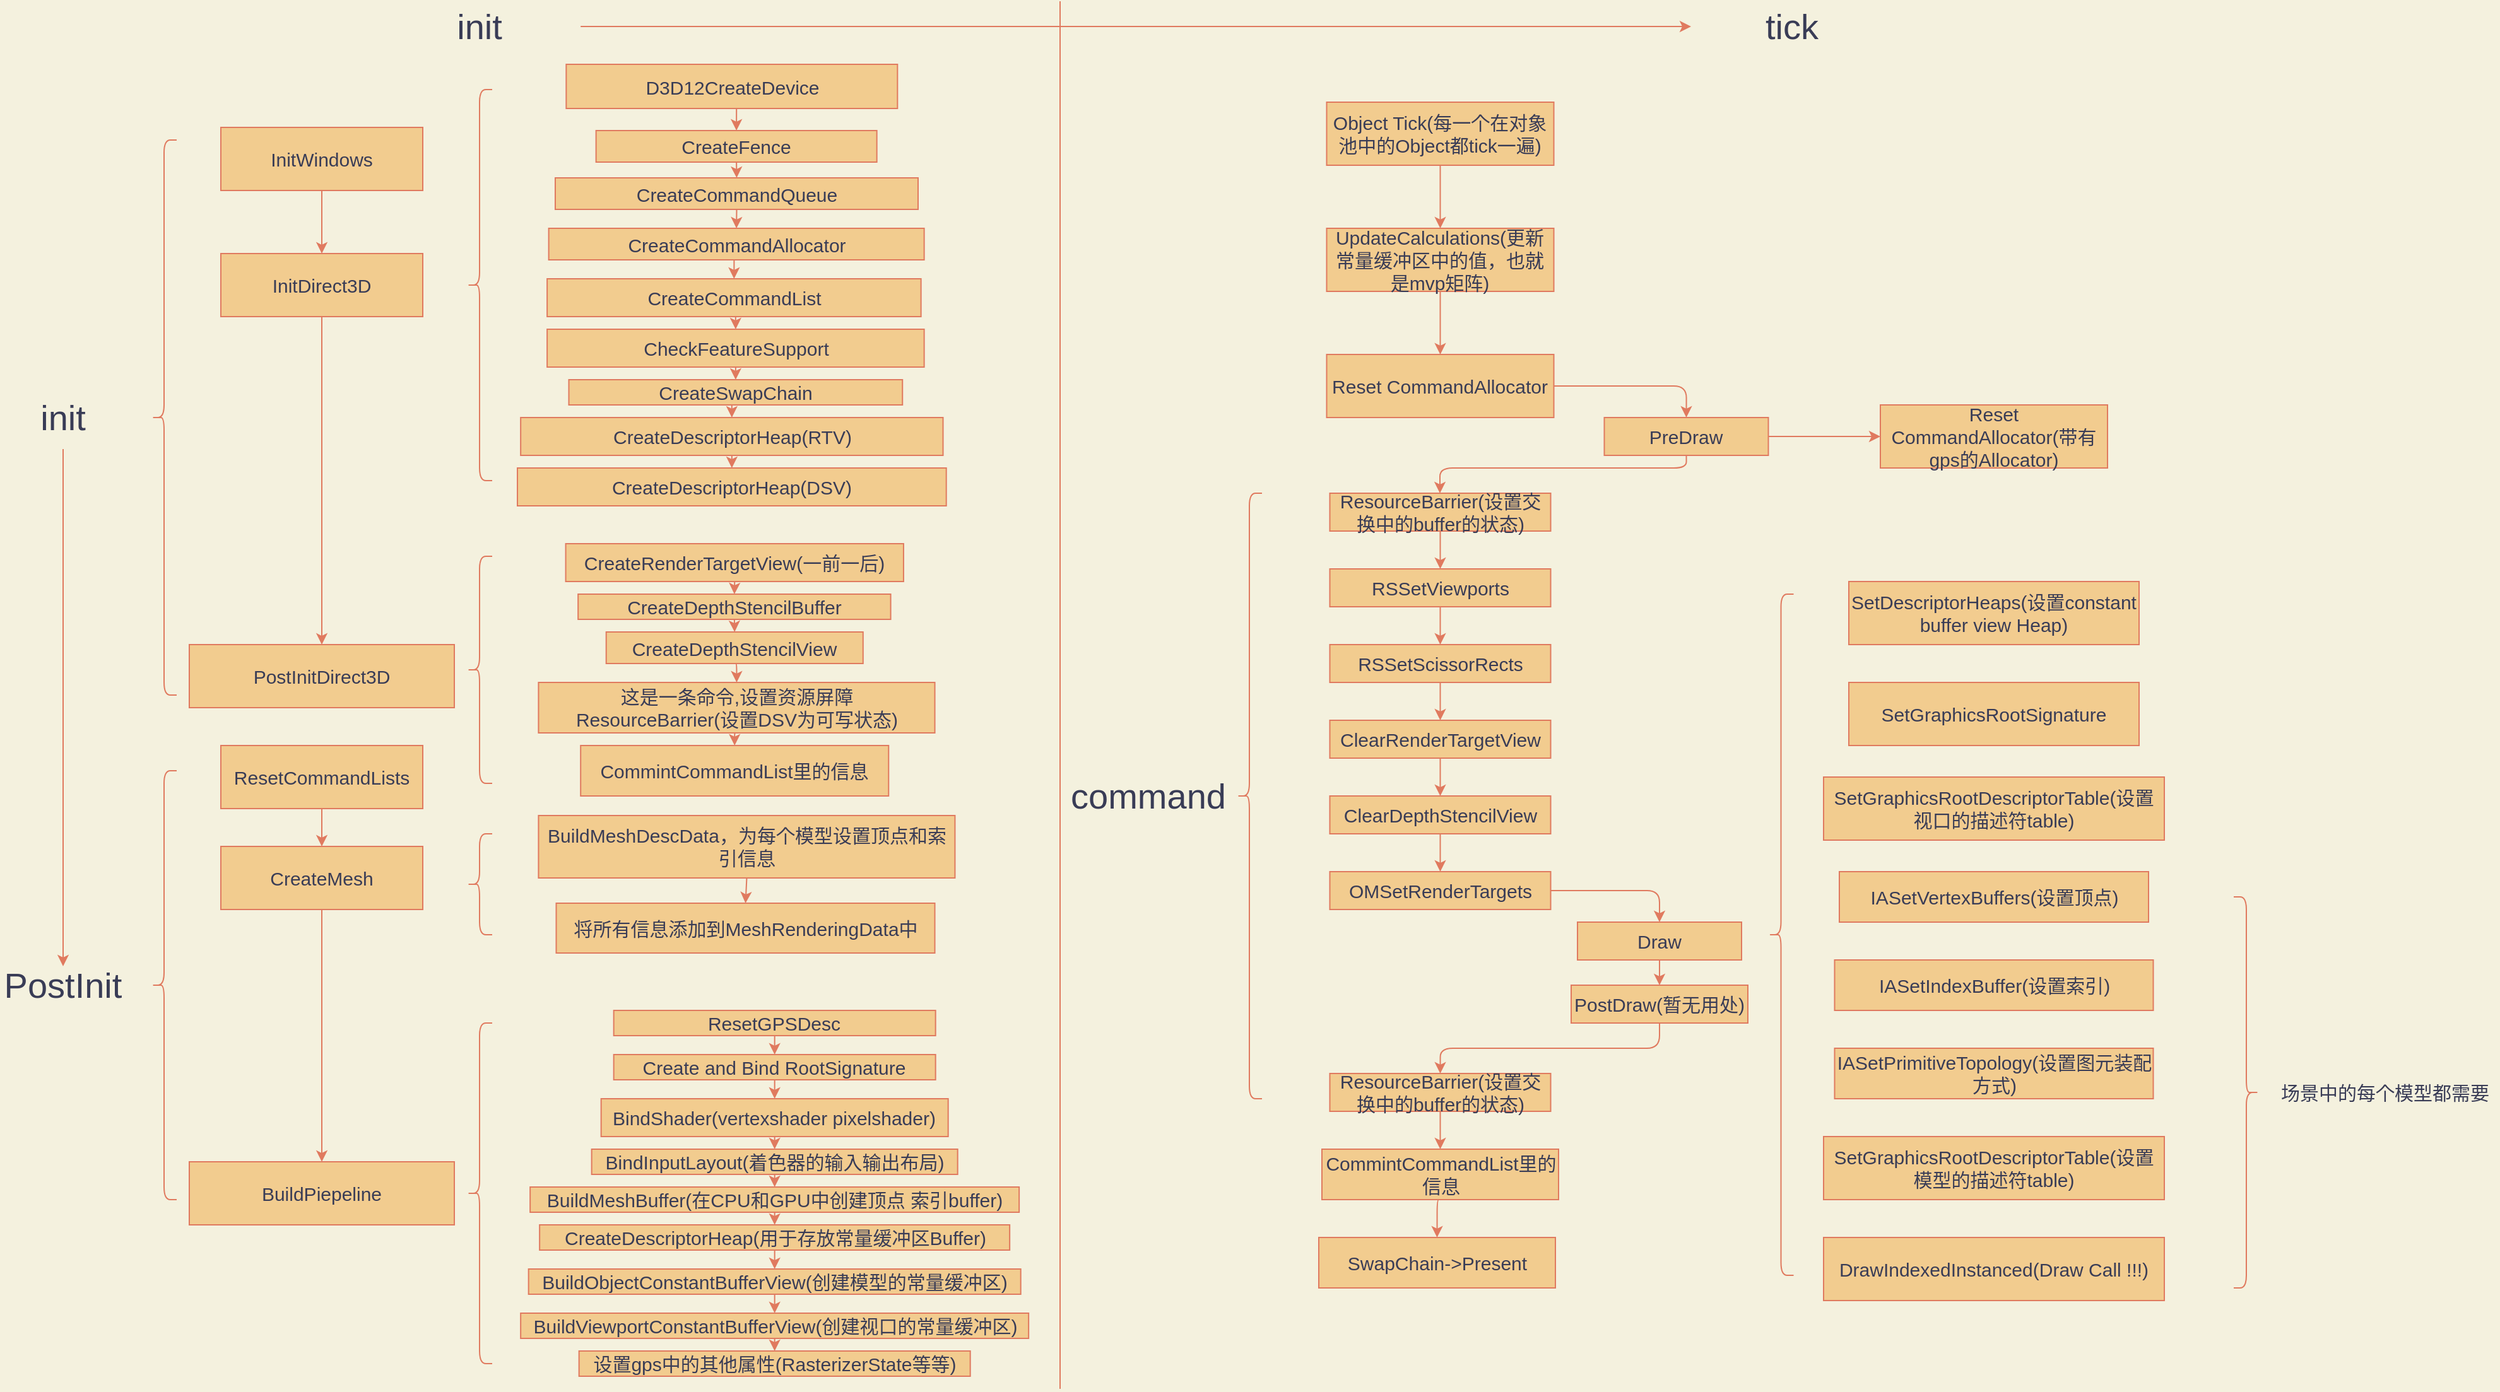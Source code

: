 <mxfile version="17.4.2" type="device"><diagram id="C5RBs43oDa-KdzZeNtuy" name="Main"><mxGraphModel dx="3537" dy="1730" grid="1" gridSize="10" guides="1" tooltips="1" connect="1" arrows="1" fold="1" page="1" pageScale="1" pageWidth="827" pageHeight="1169" background="#F4F1DE" math="0" shadow="0"><root><mxCell id="WIyWlLk6GJQsqaUBKTNV-0"/><mxCell id="WIyWlLk6GJQsqaUBKTNV-1" parent="WIyWlLk6GJQsqaUBKTNV-0"/><mxCell id="8FkMVVV2MzocvKAO68h6-0" style="edgeStyle=orthogonalEdgeStyle;curved=0;rounded=1;sketch=0;orthogonalLoop=1;jettySize=auto;html=1;exitX=0.5;exitY=1;exitDx=0;exitDy=0;entryX=0.5;entryY=0;entryDx=0;entryDy=0;fontSize=15;fontColor=#393C56;strokeColor=#E07A5F;fillColor=#F2CC8F;" edge="1" parent="WIyWlLk6GJQsqaUBKTNV-1" source="tgA-M3RFV4zuYWFaWsrf-0" target="LsYOp9UlXyCFhtFsHn9p-1"><mxGeometry relative="1" as="geometry"/></mxCell><mxCell id="tgA-M3RFV4zuYWFaWsrf-0" value="&lt;font style=&quot;font-size: 28px;&quot;&gt;init&lt;/font&gt;" style="text;html=1;strokeColor=none;fillColor=none;align=center;verticalAlign=middle;whiteSpace=wrap;rounded=0;fontColor=#393C56;fontSize=28;" vertex="1" parent="WIyWlLk6GJQsqaUBKTNV-1"><mxGeometry x="-440" y="305" width="100" height="50" as="geometry"/></mxCell><mxCell id="tgA-M3RFV4zuYWFaWsrf-1" value="" style="endArrow=none;html=1;rounded=0;labelBackgroundColor=#F4F1DE;strokeColor=#E07A5F;fontColor=#393C56;" edge="1" parent="WIyWlLk6GJQsqaUBKTNV-1"><mxGeometry width="50" height="50" relative="1" as="geometry"><mxPoint x="400" y="1100" as="sourcePoint"/><mxPoint x="400" as="targetPoint"/><Array as="points"><mxPoint x="400" y="260"/></Array></mxGeometry></mxCell><mxCell id="PkZf0Ix804ul22dQpsAL-0" style="edgeStyle=orthogonalEdgeStyle;curved=0;rounded=1;sketch=0;orthogonalLoop=1;jettySize=auto;html=1;exitX=0.5;exitY=1;exitDx=0;exitDy=0;entryX=0.5;entryY=0;entryDx=0;entryDy=0;labelBackgroundColor=#F4F1DE;strokeColor=#E07A5F;fontColor=#393C56;fontSize=15;" edge="1" parent="WIyWlLk6GJQsqaUBKTNV-1" source="tgA-M3RFV4zuYWFaWsrf-5" target="tgA-M3RFV4zuYWFaWsrf-6"><mxGeometry relative="1" as="geometry"/></mxCell><UserObject label="InitWindows" id="tgA-M3RFV4zuYWFaWsrf-5"><mxCell style="rounded=0;whiteSpace=wrap;html=1;fontSize=15;fillColor=#F2CC8F;strokeColor=#E07A5F;fontColor=#393C56;" vertex="1" parent="WIyWlLk6GJQsqaUBKTNV-1"><mxGeometry x="-265" y="100" width="160" height="50" as="geometry"/></mxCell></UserObject><mxCell id="PkZf0Ix804ul22dQpsAL-1" style="edgeStyle=orthogonalEdgeStyle;curved=0;rounded=1;sketch=0;orthogonalLoop=1;jettySize=auto;html=1;exitX=0.5;exitY=1;exitDx=0;exitDy=0;entryX=0.5;entryY=0;entryDx=0;entryDy=0;labelBackgroundColor=#F4F1DE;strokeColor=#E07A5F;fontColor=#393C56;fontSize=15;" edge="1" parent="WIyWlLk6GJQsqaUBKTNV-1" source="tgA-M3RFV4zuYWFaWsrf-6" target="tgA-M3RFV4zuYWFaWsrf-7"><mxGeometry relative="1" as="geometry"/></mxCell><UserObject label="InitDirect3D" link="data:page/id,G4sgYVEgbTzMJ-qqdUlg" id="tgA-M3RFV4zuYWFaWsrf-6"><mxCell style="rounded=0;whiteSpace=wrap;html=1;fontSize=15;fillColor=#F2CC8F;strokeColor=#E07A5F;fontColor=#393C56;" vertex="1" parent="WIyWlLk6GJQsqaUBKTNV-1"><mxGeometry x="-265" y="200" width="160" height="50" as="geometry"/></mxCell></UserObject><UserObject label="PostInitDirect3D" link="data:page/id,lafE6fbs83bUiBmNgj9H" id="tgA-M3RFV4zuYWFaWsrf-7"><mxCell style="rounded=0;whiteSpace=wrap;html=1;fontSize=15;fillColor=#F2CC8F;strokeColor=#E07A5F;fontColor=#393C56;" vertex="1" parent="WIyWlLk6GJQsqaUBKTNV-1"><mxGeometry x="-290" y="510" width="210" height="50" as="geometry"/></mxCell></UserObject><mxCell id="LsYOp9UlXyCFhtFsHn9p-0" value="" style="shape=curlyBracket;whiteSpace=wrap;html=1;rounded=1;sketch=0;fontColor=#393C56;strokeColor=#E07A5F;fillColor=#F2CC8F;fontSize=15;" vertex="1" parent="WIyWlLk6GJQsqaUBKTNV-1"><mxGeometry x="-320" y="110" width="20" height="440" as="geometry"/></mxCell><mxCell id="LsYOp9UlXyCFhtFsHn9p-1" value="&lt;font style=&quot;font-size: 28px;&quot;&gt;PostInit&lt;/font&gt;" style="text;html=1;strokeColor=none;fillColor=none;align=center;verticalAlign=middle;whiteSpace=wrap;rounded=0;fontColor=#393C56;fontSize=28;" vertex="1" parent="WIyWlLk6GJQsqaUBKTNV-1"><mxGeometry x="-440" y="765" width="100" height="30" as="geometry"/></mxCell><mxCell id="LsYOp9UlXyCFhtFsHn9p-2" style="edgeStyle=orthogonalEdgeStyle;curved=0;rounded=1;sketch=0;orthogonalLoop=1;jettySize=auto;html=1;exitX=0.5;exitY=1;exitDx=0;exitDy=0;entryX=0.5;entryY=0;entryDx=0;entryDy=0;labelBackgroundColor=#F4F1DE;strokeColor=#E07A5F;fontColor=#393C56;fontSize=15;" edge="1" parent="WIyWlLk6GJQsqaUBKTNV-1" source="LsYOp9UlXyCFhtFsHn9p-3" target="LsYOp9UlXyCFhtFsHn9p-5"><mxGeometry relative="1" as="geometry"/></mxCell><UserObject label="ResetCommandLists" id="LsYOp9UlXyCFhtFsHn9p-3"><mxCell style="rounded=0;whiteSpace=wrap;html=1;fontSize=15;fillColor=#F2CC8F;strokeColor=#E07A5F;fontColor=#393C56;" vertex="1" parent="WIyWlLk6GJQsqaUBKTNV-1"><mxGeometry x="-265" y="590" width="160" height="50" as="geometry"/></mxCell></UserObject><mxCell id="LsYOp9UlXyCFhtFsHn9p-4" style="edgeStyle=orthogonalEdgeStyle;curved=0;rounded=1;sketch=0;orthogonalLoop=1;jettySize=auto;html=1;exitX=0.5;exitY=1;exitDx=0;exitDy=0;entryX=0.5;entryY=0;entryDx=0;entryDy=0;labelBackgroundColor=#F4F1DE;strokeColor=#E07A5F;fontColor=#393C56;fontSize=15;" edge="1" parent="WIyWlLk6GJQsqaUBKTNV-1" source="LsYOp9UlXyCFhtFsHn9p-5" target="LsYOp9UlXyCFhtFsHn9p-6"><mxGeometry relative="1" as="geometry"/></mxCell><UserObject label="CreateMesh" link="data:page/id,kvAck-lmiTJaiefELbOl" id="LsYOp9UlXyCFhtFsHn9p-5"><mxCell style="rounded=0;whiteSpace=wrap;html=1;fontSize=15;fillColor=#F2CC8F;strokeColor=#E07A5F;fontColor=#393C56;" vertex="1" parent="WIyWlLk6GJQsqaUBKTNV-1"><mxGeometry x="-265" y="670" width="160" height="50" as="geometry"/></mxCell></UserObject><UserObject label="BuildPiepeline" link="data:page/id,lGa342LcDXSwNFCzH8Vm" id="LsYOp9UlXyCFhtFsHn9p-6"><mxCell style="rounded=0;whiteSpace=wrap;html=1;fontSize=15;fillColor=#F2CC8F;strokeColor=#E07A5F;fontColor=#393C56;" vertex="1" parent="WIyWlLk6GJQsqaUBKTNV-1"><mxGeometry x="-290" y="920" width="210" height="50" as="geometry"/></mxCell></UserObject><mxCell id="LsYOp9UlXyCFhtFsHn9p-7" value="" style="shape=curlyBracket;whiteSpace=wrap;html=1;rounded=1;sketch=0;fontColor=#393C56;strokeColor=#E07A5F;fillColor=#F2CC8F;fontSize=15;" vertex="1" parent="WIyWlLk6GJQsqaUBKTNV-1"><mxGeometry x="-320" y="610" width="20" height="340" as="geometry"/></mxCell><mxCell id="8FkMVVV2MzocvKAO68h6-3" style="edgeStyle=orthogonalEdgeStyle;curved=0;rounded=1;sketch=0;orthogonalLoop=1;jettySize=auto;html=1;exitX=1;exitY=0.5;exitDx=0;exitDy=0;fontSize=15;fontColor=#393C56;strokeColor=#E07A5F;fillColor=#F2CC8F;" edge="1" parent="WIyWlLk6GJQsqaUBKTNV-1" source="8FkMVVV2MzocvKAO68h6-1" target="8FkMVVV2MzocvKAO68h6-2"><mxGeometry relative="1" as="geometry"/></mxCell><mxCell id="8FkMVVV2MzocvKAO68h6-1" value="&lt;font style=&quot;font-size: 28px&quot;&gt;init&lt;/font&gt;" style="text;html=1;strokeColor=none;fillColor=none;align=center;verticalAlign=middle;whiteSpace=wrap;rounded=0;fontColor=#393C56;fontSize=28;" vertex="1" parent="WIyWlLk6GJQsqaUBKTNV-1"><mxGeometry x="-139.9" width="160" height="40" as="geometry"/></mxCell><mxCell id="8FkMVVV2MzocvKAO68h6-2" value="tick" style="text;html=1;strokeColor=none;fillColor=none;align=center;verticalAlign=middle;whiteSpace=wrap;rounded=0;fontColor=#393C56;fontSize=28;" vertex="1" parent="WIyWlLk6GJQsqaUBKTNV-1"><mxGeometry x="900" width="160" height="40" as="geometry"/></mxCell><mxCell id="oacjGbHf2H3ochSoROSL-7" style="edgeStyle=orthogonalEdgeStyle;curved=0;rounded=1;sketch=0;orthogonalLoop=1;jettySize=auto;html=1;exitX=0.5;exitY=1;exitDx=0;exitDy=0;entryX=0.5;entryY=0;entryDx=0;entryDy=0;fontSize=15;fontColor=#393C56;strokeColor=#E07A5F;fillColor=#F2CC8F;" edge="1" parent="WIyWlLk6GJQsqaUBKTNV-1" source="8FkMVVV2MzocvKAO68h6-4" target="8FkMVVV2MzocvKAO68h6-5"><mxGeometry relative="1" as="geometry"/></mxCell><UserObject label="Object Tick(每一个在对象池中的Object都tick一遍)" id="8FkMVVV2MzocvKAO68h6-4"><mxCell style="rounded=0;whiteSpace=wrap;html=1;fontSize=15;fillColor=#F2CC8F;strokeColor=#E07A5F;fontColor=#393C56;" vertex="1" parent="WIyWlLk6GJQsqaUBKTNV-1"><mxGeometry x="611.25" y="80" width="180" height="50" as="geometry"/></mxCell></UserObject><mxCell id="oacjGbHf2H3ochSoROSL-8" style="edgeStyle=orthogonalEdgeStyle;curved=0;rounded=1;sketch=0;orthogonalLoop=1;jettySize=auto;html=1;exitX=0.5;exitY=1;exitDx=0;exitDy=0;entryX=0.5;entryY=0;entryDx=0;entryDy=0;fontSize=15;fontColor=#393C56;strokeColor=#E07A5F;fillColor=#F2CC8F;" edge="1" parent="WIyWlLk6GJQsqaUBKTNV-1" source="8FkMVVV2MzocvKAO68h6-5" target="8FkMVVV2MzocvKAO68h6-6"><mxGeometry relative="1" as="geometry"/></mxCell><UserObject label="UpdateCalculations(更新常量缓冲区中的值，也就是mvp矩阵)" id="8FkMVVV2MzocvKAO68h6-5"><mxCell style="rounded=0;whiteSpace=wrap;html=1;fontSize=15;fillColor=#F2CC8F;strokeColor=#E07A5F;fontColor=#393C56;" vertex="1" parent="WIyWlLk6GJQsqaUBKTNV-1"><mxGeometry x="611.25" y="180" width="180" height="50" as="geometry"/></mxCell></UserObject><mxCell id="oacjGbHf2H3ochSoROSL-9" style="edgeStyle=orthogonalEdgeStyle;curved=0;rounded=1;sketch=0;orthogonalLoop=1;jettySize=auto;html=1;exitX=1;exitY=0.5;exitDx=0;exitDy=0;entryX=0.5;entryY=0;entryDx=0;entryDy=0;fontSize=15;fontColor=#393C56;strokeColor=#E07A5F;fillColor=#F2CC8F;" edge="1" parent="WIyWlLk6GJQsqaUBKTNV-1" source="8FkMVVV2MzocvKAO68h6-6" target="8FkMVVV2MzocvKAO68h6-7"><mxGeometry relative="1" as="geometry"/></mxCell><UserObject label="Reset CommandAllocator" id="8FkMVVV2MzocvKAO68h6-6"><mxCell style="rounded=0;whiteSpace=wrap;html=1;fontSize=15;fillColor=#F2CC8F;strokeColor=#E07A5F;fontColor=#393C56;" vertex="1" parent="WIyWlLk6GJQsqaUBKTNV-1"><mxGeometry x="611.25" y="280" width="180" height="50" as="geometry"/></mxCell></UserObject><mxCell id="oacjGbHf2H3ochSoROSL-10" style="edgeStyle=orthogonalEdgeStyle;curved=0;rounded=1;sketch=0;orthogonalLoop=1;jettySize=auto;html=1;exitX=0.5;exitY=1;exitDx=0;exitDy=0;fontSize=15;fontColor=#393C56;strokeColor=#E07A5F;fillColor=#F2CC8F;" edge="1" parent="WIyWlLk6GJQsqaUBKTNV-1" source="8FkMVVV2MzocvKAO68h6-7" target="IC5qBeGhx35qSIun4uHm-0"><mxGeometry relative="1" as="geometry"><Array as="points"><mxPoint x="896" y="370"/><mxPoint x="701" y="370"/></Array></mxGeometry></mxCell><mxCell id="zyo97FlQaVfYTk_5Vfv_-2" style="edgeStyle=orthogonalEdgeStyle;curved=0;rounded=1;sketch=0;orthogonalLoop=1;jettySize=auto;html=1;fontSize=15;fontColor=#393C56;strokeColor=#E07A5F;fillColor=#F2CC8F;" edge="1" parent="WIyWlLk6GJQsqaUBKTNV-1" source="8FkMVVV2MzocvKAO68h6-7" target="zyo97FlQaVfYTk_5Vfv_-1"><mxGeometry relative="1" as="geometry"/></mxCell><UserObject label="PreDraw" id="8FkMVVV2MzocvKAO68h6-7"><mxCell style="rounded=0;whiteSpace=wrap;html=1;fontSize=15;fillColor=#F2CC8F;strokeColor=#E07A5F;fontColor=#393C56;" vertex="1" parent="WIyWlLk6GJQsqaUBKTNV-1"><mxGeometry x="831.25" y="330" width="130" height="30" as="geometry"/></mxCell></UserObject><mxCell id="oacjGbHf2H3ochSoROSL-11" style="edgeStyle=orthogonalEdgeStyle;curved=0;rounded=1;sketch=0;orthogonalLoop=1;jettySize=auto;html=1;exitX=0.5;exitY=1;exitDx=0;exitDy=0;entryX=0.5;entryY=0;entryDx=0;entryDy=0;fontSize=15;fontColor=#393C56;strokeColor=#E07A5F;fillColor=#F2CC8F;" edge="1" parent="WIyWlLk6GJQsqaUBKTNV-1" source="IC5qBeGhx35qSIun4uHm-0" target="IC5qBeGhx35qSIun4uHm-1"><mxGeometry relative="1" as="geometry"/></mxCell><UserObject label="ResourceBarrier(设置交换中的buffer的状态)" id="IC5qBeGhx35qSIun4uHm-0"><mxCell style="rounded=0;whiteSpace=wrap;html=1;fontSize=15;fillColor=#F2CC8F;strokeColor=#E07A5F;fontColor=#393C56;" vertex="1" parent="WIyWlLk6GJQsqaUBKTNV-1"><mxGeometry x="613.75" y="390" width="175" height="30" as="geometry"/></mxCell></UserObject><mxCell id="oacjGbHf2H3ochSoROSL-14" style="edgeStyle=orthogonalEdgeStyle;curved=0;rounded=1;sketch=0;orthogonalLoop=1;jettySize=auto;html=1;exitX=0.5;exitY=1;exitDx=0;exitDy=0;entryX=0.5;entryY=0;entryDx=0;entryDy=0;fontSize=15;fontColor=#393C56;strokeColor=#E07A5F;fillColor=#F2CC8F;" edge="1" parent="WIyWlLk6GJQsqaUBKTNV-1" source="IC5qBeGhx35qSIun4uHm-1" target="IC5qBeGhx35qSIun4uHm-2"><mxGeometry relative="1" as="geometry"/></mxCell><UserObject label="RSSetViewports" id="IC5qBeGhx35qSIun4uHm-1"><mxCell style="rounded=0;whiteSpace=wrap;html=1;fontSize=15;fillColor=#F2CC8F;strokeColor=#E07A5F;fontColor=#393C56;" vertex="1" parent="WIyWlLk6GJQsqaUBKTNV-1"><mxGeometry x="613.75" y="450" width="175" height="30" as="geometry"/></mxCell></UserObject><mxCell id="oacjGbHf2H3ochSoROSL-15" style="edgeStyle=orthogonalEdgeStyle;curved=0;rounded=1;sketch=0;orthogonalLoop=1;jettySize=auto;html=1;exitX=0.5;exitY=1;exitDx=0;exitDy=0;entryX=0.5;entryY=0;entryDx=0;entryDy=0;fontSize=15;fontColor=#393C56;strokeColor=#E07A5F;fillColor=#F2CC8F;" edge="1" parent="WIyWlLk6GJQsqaUBKTNV-1" source="IC5qBeGhx35qSIun4uHm-2" target="IC5qBeGhx35qSIun4uHm-3"><mxGeometry relative="1" as="geometry"/></mxCell><UserObject label="RSSetScissorRects" id="IC5qBeGhx35qSIun4uHm-2"><mxCell style="rounded=0;whiteSpace=wrap;html=1;fontSize=15;fillColor=#F2CC8F;strokeColor=#E07A5F;fontColor=#393C56;" vertex="1" parent="WIyWlLk6GJQsqaUBKTNV-1"><mxGeometry x="613.75" y="510" width="175" height="30" as="geometry"/></mxCell></UserObject><mxCell id="oacjGbHf2H3ochSoROSL-16" style="edgeStyle=orthogonalEdgeStyle;curved=0;rounded=1;sketch=0;orthogonalLoop=1;jettySize=auto;html=1;exitX=0.5;exitY=1;exitDx=0;exitDy=0;entryX=0.5;entryY=0;entryDx=0;entryDy=0;fontSize=15;fontColor=#393C56;strokeColor=#E07A5F;fillColor=#F2CC8F;" edge="1" parent="WIyWlLk6GJQsqaUBKTNV-1" source="IC5qBeGhx35qSIun4uHm-3" target="IC5qBeGhx35qSIun4uHm-4"><mxGeometry relative="1" as="geometry"/></mxCell><UserObject label="ClearRenderTargetView" id="IC5qBeGhx35qSIun4uHm-3"><mxCell style="rounded=0;whiteSpace=wrap;html=1;fontSize=15;fillColor=#F2CC8F;strokeColor=#E07A5F;fontColor=#393C56;" vertex="1" parent="WIyWlLk6GJQsqaUBKTNV-1"><mxGeometry x="613.75" y="570" width="175" height="30" as="geometry"/></mxCell></UserObject><mxCell id="oacjGbHf2H3ochSoROSL-17" style="edgeStyle=orthogonalEdgeStyle;curved=0;rounded=1;sketch=0;orthogonalLoop=1;jettySize=auto;html=1;exitX=0.5;exitY=1;exitDx=0;exitDy=0;entryX=0.5;entryY=0;entryDx=0;entryDy=0;fontSize=15;fontColor=#393C56;strokeColor=#E07A5F;fillColor=#F2CC8F;" edge="1" parent="WIyWlLk6GJQsqaUBKTNV-1" source="IC5qBeGhx35qSIun4uHm-4" target="IC5qBeGhx35qSIun4uHm-5"><mxGeometry relative="1" as="geometry"/></mxCell><UserObject label="ClearDepthStencilView" id="IC5qBeGhx35qSIun4uHm-4"><mxCell style="rounded=0;whiteSpace=wrap;html=1;fontSize=15;fillColor=#F2CC8F;strokeColor=#E07A5F;fontColor=#393C56;" vertex="1" parent="WIyWlLk6GJQsqaUBKTNV-1"><mxGeometry x="613.75" y="630" width="175" height="30" as="geometry"/></mxCell></UserObject><mxCell id="oacjGbHf2H3ochSoROSL-18" style="edgeStyle=orthogonalEdgeStyle;curved=0;rounded=1;sketch=0;orthogonalLoop=1;jettySize=auto;html=1;exitX=1;exitY=0.5;exitDx=0;exitDy=0;entryX=0.5;entryY=0;entryDx=0;entryDy=0;fontSize=15;fontColor=#393C56;strokeColor=#E07A5F;fillColor=#F2CC8F;" edge="1" parent="WIyWlLk6GJQsqaUBKTNV-1" source="IC5qBeGhx35qSIun4uHm-5" target="oacjGbHf2H3ochSoROSL-5"><mxGeometry relative="1" as="geometry"/></mxCell><UserObject label="OMSetRenderTargets" id="IC5qBeGhx35qSIun4uHm-5"><mxCell style="rounded=0;whiteSpace=wrap;html=1;fontSize=15;fillColor=#F2CC8F;strokeColor=#E07A5F;fontColor=#393C56;" vertex="1" parent="WIyWlLk6GJQsqaUBKTNV-1"><mxGeometry x="613.75" y="690" width="175" height="30" as="geometry"/></mxCell></UserObject><mxCell id="oacjGbHf2H3ochSoROSL-24" style="edgeStyle=orthogonalEdgeStyle;curved=0;rounded=1;sketch=0;orthogonalLoop=1;jettySize=auto;html=1;exitX=0.5;exitY=1;exitDx=0;exitDy=0;entryX=0.5;entryY=0;entryDx=0;entryDy=0;fontSize=15;fontColor=#393C56;strokeColor=#E07A5F;fillColor=#F2CC8F;" edge="1" parent="WIyWlLk6GJQsqaUBKTNV-1" source="oacjGbHf2H3ochSoROSL-0" target="oacjGbHf2H3ochSoROSL-3"><mxGeometry relative="1" as="geometry"/></mxCell><mxCell id="oacjGbHf2H3ochSoROSL-0" value="CommintCommandList里的信息" style="rounded=0;whiteSpace=wrap;html=1;sketch=0;fontSize=15;fillColor=#F2CC8F;strokeColor=#E07A5F;fontColor=#393C56;" vertex="1" parent="WIyWlLk6GJQsqaUBKTNV-1"><mxGeometry x="607.5" y="910" width="187.5" height="40" as="geometry"/></mxCell><mxCell id="oacjGbHf2H3ochSoROSL-1" value="" style="shape=curlyBracket;whiteSpace=wrap;html=1;rounded=1;sketch=0;fontColor=#393C56;strokeColor=#E07A5F;fillColor=#F2CC8F;fontSize=15;" vertex="1" parent="WIyWlLk6GJQsqaUBKTNV-1"><mxGeometry x="540" y="390" width="20" height="480" as="geometry"/></mxCell><mxCell id="oacjGbHf2H3ochSoROSL-2" value="&lt;font style=&quot;font-size: 28px&quot;&gt;command&lt;/font&gt;" style="text;html=1;strokeColor=none;fillColor=none;align=center;verticalAlign=middle;whiteSpace=wrap;rounded=0;fontColor=#393C56;fontSize=28;rotation=0;" vertex="1" parent="WIyWlLk6GJQsqaUBKTNV-1"><mxGeometry x="420" y="615" width="100" height="30" as="geometry"/></mxCell><mxCell id="oacjGbHf2H3ochSoROSL-3" value="SwapChain-&amp;gt;Present" style="rounded=0;whiteSpace=wrap;html=1;sketch=0;fontSize=15;fillColor=#F2CC8F;strokeColor=#E07A5F;fontColor=#393C56;" vertex="1" parent="WIyWlLk6GJQsqaUBKTNV-1"><mxGeometry x="605" y="980" width="187.5" height="40" as="geometry"/></mxCell><mxCell id="oacjGbHf2H3ochSoROSL-21" style="edgeStyle=orthogonalEdgeStyle;curved=0;rounded=1;sketch=0;orthogonalLoop=1;jettySize=auto;html=1;exitX=0.5;exitY=1;exitDx=0;exitDy=0;entryX=0.5;entryY=0;entryDx=0;entryDy=0;fontSize=15;fontColor=#393C56;strokeColor=#E07A5F;fillColor=#F2CC8F;" edge="1" parent="WIyWlLk6GJQsqaUBKTNV-1" source="oacjGbHf2H3ochSoROSL-4" target="oacjGbHf2H3ochSoROSL-0"><mxGeometry relative="1" as="geometry"/></mxCell><UserObject label="ResourceBarrier(设置交换中的buffer的状态)" id="oacjGbHf2H3ochSoROSL-4"><mxCell style="rounded=0;whiteSpace=wrap;html=1;fontSize=15;fillColor=#F2CC8F;strokeColor=#E07A5F;fontColor=#393C56;" vertex="1" parent="WIyWlLk6GJQsqaUBKTNV-1"><mxGeometry x="613.75" y="850" width="175" height="30" as="geometry"/></mxCell></UserObject><mxCell id="oacjGbHf2H3ochSoROSL-19" style="edgeStyle=orthogonalEdgeStyle;curved=0;rounded=1;sketch=0;orthogonalLoop=1;jettySize=auto;html=1;exitX=0.5;exitY=1;exitDx=0;exitDy=0;entryX=0.5;entryY=0;entryDx=0;entryDy=0;fontSize=15;fontColor=#393C56;strokeColor=#E07A5F;fillColor=#F2CC8F;" edge="1" parent="WIyWlLk6GJQsqaUBKTNV-1" source="oacjGbHf2H3ochSoROSL-5" target="oacjGbHf2H3ochSoROSL-6"><mxGeometry relative="1" as="geometry"/></mxCell><UserObject label="Draw" id="oacjGbHf2H3ochSoROSL-5"><mxCell style="rounded=0;whiteSpace=wrap;html=1;fontSize=15;fillColor=#F2CC8F;strokeColor=#E07A5F;fontColor=#393C56;" vertex="1" parent="WIyWlLk6GJQsqaUBKTNV-1"><mxGeometry x="810" y="730" width="130" height="30" as="geometry"/></mxCell></UserObject><mxCell id="oacjGbHf2H3ochSoROSL-20" style="edgeStyle=orthogonalEdgeStyle;curved=0;rounded=1;sketch=0;orthogonalLoop=1;jettySize=auto;html=1;exitX=0.5;exitY=1;exitDx=0;exitDy=0;entryX=0.5;entryY=0;entryDx=0;entryDy=0;fontSize=15;fontColor=#393C56;strokeColor=#E07A5F;fillColor=#F2CC8F;" edge="1" parent="WIyWlLk6GJQsqaUBKTNV-1" source="oacjGbHf2H3ochSoROSL-6" target="oacjGbHf2H3ochSoROSL-4"><mxGeometry relative="1" as="geometry"/></mxCell><UserObject label="PostDraw(暂无用处)" id="oacjGbHf2H3ochSoROSL-6"><mxCell style="rounded=0;whiteSpace=wrap;html=1;fontSize=15;fillColor=#F2CC8F;strokeColor=#E07A5F;fontColor=#393C56;" vertex="1" parent="WIyWlLk6GJQsqaUBKTNV-1"><mxGeometry x="805" y="780" width="140" height="30" as="geometry"/></mxCell></UserObject><UserObject label="Reset CommandAllocator(带有gps的Allocator)" id="zyo97FlQaVfYTk_5Vfv_-1"><mxCell style="rounded=0;whiteSpace=wrap;html=1;fontSize=15;fillColor=#F2CC8F;strokeColor=#E07A5F;fontColor=#393C56;" vertex="1" parent="WIyWlLk6GJQsqaUBKTNV-1"><mxGeometry x="1050" y="320" width="180" height="50" as="geometry"/></mxCell></UserObject><UserObject label="SetDescriptorHeaps(设置constant buffer view Heap)" id="zyo97FlQaVfYTk_5Vfv_-3"><mxCell style="rounded=0;whiteSpace=wrap;html=1;fontSize=15;fillColor=#F2CC8F;strokeColor=#E07A5F;fontColor=#393C56;" vertex="1" parent="WIyWlLk6GJQsqaUBKTNV-1"><mxGeometry x="1025" y="460" width="230" height="50" as="geometry"/></mxCell></UserObject><UserObject label="SetGraphicsRootSignature" id="zyo97FlQaVfYTk_5Vfv_-4"><mxCell style="rounded=0;whiteSpace=wrap;html=1;fontSize=15;fillColor=#F2CC8F;strokeColor=#E07A5F;fontColor=#393C56;" vertex="1" parent="WIyWlLk6GJQsqaUBKTNV-1"><mxGeometry x="1025" y="540" width="230" height="50" as="geometry"/></mxCell></UserObject><UserObject label="SetGraphicsRootDescriptorTable(设置视口的描述符table)" id="zyo97FlQaVfYTk_5Vfv_-5"><mxCell style="rounded=0;whiteSpace=wrap;html=1;fontSize=15;fillColor=#F2CC8F;strokeColor=#E07A5F;fontColor=#393C56;" vertex="1" parent="WIyWlLk6GJQsqaUBKTNV-1"><mxGeometry x="1005" y="615" width="270" height="50" as="geometry"/></mxCell></UserObject><UserObject label="IASetVertexBuffers(设置顶点)" id="zyo97FlQaVfYTk_5Vfv_-6"><mxCell style="rounded=0;whiteSpace=wrap;html=1;fontSize=15;fillColor=#F2CC8F;strokeColor=#E07A5F;fontColor=#393C56;" vertex="1" parent="WIyWlLk6GJQsqaUBKTNV-1"><mxGeometry x="1017.5" y="690" width="245" height="40" as="geometry"/></mxCell></UserObject><UserObject label="IASetIndexBuffer(设置索引)" id="zyo97FlQaVfYTk_5Vfv_-7"><mxCell style="rounded=0;whiteSpace=wrap;html=1;fontSize=15;fillColor=#F2CC8F;strokeColor=#E07A5F;fontColor=#393C56;" vertex="1" parent="WIyWlLk6GJQsqaUBKTNV-1"><mxGeometry x="1013.75" y="760" width="252.5" height="40" as="geometry"/></mxCell></UserObject><UserObject label="IASetPrimitiveTopology(设置图元装配方式)" id="zyo97FlQaVfYTk_5Vfv_-9"><mxCell style="rounded=0;whiteSpace=wrap;html=1;fontSize=15;fillColor=#F2CC8F;strokeColor=#E07A5F;fontColor=#393C56;" vertex="1" parent="WIyWlLk6GJQsqaUBKTNV-1"><mxGeometry x="1013.75" y="830" width="252.5" height="40" as="geometry"/></mxCell></UserObject><UserObject label="SetGraphicsRootDescriptorTable(设置模型的描述符table)" id="zyo97FlQaVfYTk_5Vfv_-11"><mxCell style="rounded=0;whiteSpace=wrap;html=1;fontSize=15;fillColor=#F2CC8F;strokeColor=#E07A5F;fontColor=#393C56;" vertex="1" parent="WIyWlLk6GJQsqaUBKTNV-1"><mxGeometry x="1005" y="900" width="270" height="50" as="geometry"/></mxCell></UserObject><UserObject label="DrawIndexedInstanced(Draw Call !!!)" id="zyo97FlQaVfYTk_5Vfv_-12"><mxCell style="rounded=0;whiteSpace=wrap;html=1;fontSize=15;fillColor=#F2CC8F;strokeColor=#E07A5F;fontColor=#393C56;" vertex="1" parent="WIyWlLk6GJQsqaUBKTNV-1"><mxGeometry x="1005" y="980" width="270" height="50" as="geometry"/></mxCell></UserObject><mxCell id="zyo97FlQaVfYTk_5Vfv_-13" value="" style="shape=curlyBracket;whiteSpace=wrap;html=1;rounded=1;sketch=0;fontColor=#393C56;strokeColor=#E07A5F;fillColor=#F2CC8F;fontSize=15;rotation=-180;" vertex="1" parent="WIyWlLk6GJQsqaUBKTNV-1"><mxGeometry x="1330" y="710" width="20" height="310" as="geometry"/></mxCell><mxCell id="zyo97FlQaVfYTk_5Vfv_-14" value="场景中的每个模型都需要" style="text;html=1;strokeColor=none;fillColor=none;align=center;verticalAlign=middle;whiteSpace=wrap;rounded=0;sketch=0;fontSize=15;fontColor=#393C56;" vertex="1" parent="WIyWlLk6GJQsqaUBKTNV-1"><mxGeometry x="1360" y="839.5" width="180" height="51" as="geometry"/></mxCell><mxCell id="zyo97FlQaVfYTk_5Vfv_-15" value="" style="shape=curlyBracket;whiteSpace=wrap;html=1;rounded=1;sketch=0;fontColor=#393C56;strokeColor=#E07A5F;fillColor=#F2CC8F;fontSize=15;" vertex="1" parent="WIyWlLk6GJQsqaUBKTNV-1"><mxGeometry x="961.25" y="470" width="20" height="540" as="geometry"/></mxCell><mxCell id="aNyoTv-RIMJFSh01ZTVG-0" style="edgeStyle=orthogonalEdgeStyle;rounded=0;orthogonalLoop=1;jettySize=auto;html=1;exitX=0.5;exitY=1;exitDx=0;exitDy=0;entryX=0.5;entryY=0;entryDx=0;entryDy=0;fontSize=15;labelBackgroundColor=#F4F1DE;strokeColor=#E07A5F;fontColor=#393C56;" edge="1" parent="WIyWlLk6GJQsqaUBKTNV-1" source="aNyoTv-RIMJFSh01ZTVG-1" target="aNyoTv-RIMJFSh01ZTVG-3"><mxGeometry relative="1" as="geometry"/></mxCell><mxCell id="aNyoTv-RIMJFSh01ZTVG-1" value="D3D12CreateDevice" style="rounded=0;whiteSpace=wrap;html=1;fontSize=15;fillColor=#F2CC8F;strokeColor=#E07A5F;fontColor=#393C56;" vertex="1" parent="WIyWlLk6GJQsqaUBKTNV-1"><mxGeometry x="8.67" y="50" width="262.5" height="35" as="geometry"/></mxCell><mxCell id="aNyoTv-RIMJFSh01ZTVG-2" style="edgeStyle=orthogonalEdgeStyle;rounded=0;orthogonalLoop=1;jettySize=auto;html=1;exitX=0.5;exitY=1;exitDx=0;exitDy=0;entryX=0.5;entryY=0;entryDx=0;entryDy=0;fontSize=15;labelBackgroundColor=#F4F1DE;strokeColor=#E07A5F;fontColor=#393C56;" edge="1" parent="WIyWlLk6GJQsqaUBKTNV-1" source="aNyoTv-RIMJFSh01ZTVG-3" target="aNyoTv-RIMJFSh01ZTVG-5"><mxGeometry relative="1" as="geometry"/></mxCell><mxCell id="aNyoTv-RIMJFSh01ZTVG-3" value="CreateFence" style="rounded=0;whiteSpace=wrap;html=1;fontSize=15;fillColor=#F2CC8F;strokeColor=#E07A5F;fontColor=#393C56;" vertex="1" parent="WIyWlLk6GJQsqaUBKTNV-1"><mxGeometry x="32.31" y="102.5" width="222.5" height="25" as="geometry"/></mxCell><mxCell id="aNyoTv-RIMJFSh01ZTVG-4" style="edgeStyle=orthogonalEdgeStyle;rounded=0;orthogonalLoop=1;jettySize=auto;html=1;exitX=0.5;exitY=1;exitDx=0;exitDy=0;entryX=0.5;entryY=0;entryDx=0;entryDy=0;fontSize=15;labelBackgroundColor=#F4F1DE;strokeColor=#E07A5F;fontColor=#393C56;" edge="1" parent="WIyWlLk6GJQsqaUBKTNV-1" source="aNyoTv-RIMJFSh01ZTVG-5" target="aNyoTv-RIMJFSh01ZTVG-7"><mxGeometry relative="1" as="geometry"/></mxCell><mxCell id="aNyoTv-RIMJFSh01ZTVG-5" value="CreateCommandQueue" style="rounded=0;whiteSpace=wrap;html=1;fontSize=15;fillColor=#F2CC8F;strokeColor=#E07A5F;fontColor=#393C56;" vertex="1" parent="WIyWlLk6GJQsqaUBKTNV-1"><mxGeometry x="-0.01" y="140" width="287.5" height="25" as="geometry"/></mxCell><mxCell id="aNyoTv-RIMJFSh01ZTVG-6" style="edgeStyle=orthogonalEdgeStyle;rounded=0;orthogonalLoop=1;jettySize=auto;html=1;exitX=0.5;exitY=1;exitDx=0;exitDy=0;entryX=0.5;entryY=0;entryDx=0;entryDy=0;fontSize=15;labelBackgroundColor=#F4F1DE;strokeColor=#E07A5F;fontColor=#393C56;" edge="1" parent="WIyWlLk6GJQsqaUBKTNV-1" source="aNyoTv-RIMJFSh01ZTVG-7" target="aNyoTv-RIMJFSh01ZTVG-9"><mxGeometry relative="1" as="geometry"/></mxCell><mxCell id="aNyoTv-RIMJFSh01ZTVG-7" value="CreateCommandAllocator" style="rounded=0;whiteSpace=wrap;html=1;fontSize=15;fillColor=#F2CC8F;strokeColor=#E07A5F;fontColor=#393C56;" vertex="1" parent="WIyWlLk6GJQsqaUBKTNV-1"><mxGeometry x="-5.19" y="180" width="297.5" height="25" as="geometry"/></mxCell><mxCell id="aNyoTv-RIMJFSh01ZTVG-8" style="edgeStyle=orthogonalEdgeStyle;rounded=0;orthogonalLoop=1;jettySize=auto;html=1;exitX=0.5;exitY=1;exitDx=0;exitDy=0;entryX=0.5;entryY=0;entryDx=0;entryDy=0;fontSize=15;labelBackgroundColor=#F4F1DE;strokeColor=#E07A5F;fontColor=#393C56;" edge="1" parent="WIyWlLk6GJQsqaUBKTNV-1" source="aNyoTv-RIMJFSh01ZTVG-9" target="aNyoTv-RIMJFSh01ZTVG-11"><mxGeometry relative="1" as="geometry"/></mxCell><mxCell id="aNyoTv-RIMJFSh01ZTVG-9" value="CreateCommandList" style="rounded=0;whiteSpace=wrap;html=1;fontSize=15;fillColor=#F2CC8F;strokeColor=#E07A5F;fontColor=#393C56;" vertex="1" parent="WIyWlLk6GJQsqaUBKTNV-1"><mxGeometry x="-6.44" y="220" width="296.25" height="30" as="geometry"/></mxCell><mxCell id="aNyoTv-RIMJFSh01ZTVG-10" style="edgeStyle=orthogonalEdgeStyle;rounded=0;orthogonalLoop=1;jettySize=auto;html=1;exitX=0.5;exitY=1;exitDx=0;exitDy=0;entryX=0.5;entryY=0;entryDx=0;entryDy=0;fontSize=15;labelBackgroundColor=#F4F1DE;strokeColor=#E07A5F;fontColor=#393C56;" edge="1" parent="WIyWlLk6GJQsqaUBKTNV-1" source="aNyoTv-RIMJFSh01ZTVG-11" target="aNyoTv-RIMJFSh01ZTVG-13"><mxGeometry relative="1" as="geometry"/></mxCell><mxCell id="aNyoTv-RIMJFSh01ZTVG-11" value="CheckFeatureSupport" style="rounded=0;whiteSpace=wrap;html=1;fontSize=15;fillColor=#F2CC8F;strokeColor=#E07A5F;fontColor=#393C56;" vertex="1" parent="WIyWlLk6GJQsqaUBKTNV-1"><mxGeometry x="-6.44" y="260" width="298.75" height="30" as="geometry"/></mxCell><mxCell id="aNyoTv-RIMJFSh01ZTVG-12" style="edgeStyle=orthogonalEdgeStyle;rounded=0;orthogonalLoop=1;jettySize=auto;html=1;exitX=0.5;exitY=1;exitDx=0;exitDy=0;entryX=0.5;entryY=0;entryDx=0;entryDy=0;fontSize=15;labelBackgroundColor=#F4F1DE;strokeColor=#E07A5F;fontColor=#393C56;" edge="1" parent="WIyWlLk6GJQsqaUBKTNV-1" source="aNyoTv-RIMJFSh01ZTVG-13" target="aNyoTv-RIMJFSh01ZTVG-15"><mxGeometry relative="1" as="geometry"/></mxCell><mxCell id="aNyoTv-RIMJFSh01ZTVG-13" value="CreateSwapChain" style="rounded=0;whiteSpace=wrap;html=1;fontSize=15;fillColor=#F2CC8F;strokeColor=#E07A5F;fontColor=#393C56;" vertex="1" parent="WIyWlLk6GJQsqaUBKTNV-1"><mxGeometry x="10.75" y="300" width="264.37" height="20" as="geometry"/></mxCell><mxCell id="aNyoTv-RIMJFSh01ZTVG-14" style="edgeStyle=orthogonalEdgeStyle;rounded=0;orthogonalLoop=1;jettySize=auto;html=1;exitX=0.5;exitY=1;exitDx=0;exitDy=0;entryX=0.5;entryY=0;entryDx=0;entryDy=0;fontSize=15;labelBackgroundColor=#F4F1DE;strokeColor=#E07A5F;fontColor=#393C56;" edge="1" parent="WIyWlLk6GJQsqaUBKTNV-1" source="aNyoTv-RIMJFSh01ZTVG-15" target="aNyoTv-RIMJFSh01ZTVG-16"><mxGeometry relative="1" as="geometry"/></mxCell><mxCell id="aNyoTv-RIMJFSh01ZTVG-15" value="CreateDescriptorHeap(RTV)" style="rounded=0;whiteSpace=wrap;html=1;fontSize=15;fillColor=#F2CC8F;strokeColor=#E07A5F;fontColor=#393C56;" vertex="1" parent="WIyWlLk6GJQsqaUBKTNV-1"><mxGeometry x="-27.42" y="330" width="334.68" height="30" as="geometry"/></mxCell><mxCell id="aNyoTv-RIMJFSh01ZTVG-16" value="CreateDescriptorHeap(DSV)" style="rounded=0;whiteSpace=wrap;html=1;fontSize=15;fillColor=#F2CC8F;strokeColor=#E07A5F;fontColor=#393C56;" vertex="1" parent="WIyWlLk6GJQsqaUBKTNV-1"><mxGeometry x="-30.0" y="370" width="339.84" height="30" as="geometry"/></mxCell><mxCell id="aNyoTv-RIMJFSh01ZTVG-17" value="" style="shape=curlyBracket;whiteSpace=wrap;html=1;rounded=1;sketch=0;fontColor=#393C56;strokeColor=#E07A5F;fillColor=#F2CC8F;fontSize=15;" vertex="1" parent="WIyWlLk6GJQsqaUBKTNV-1"><mxGeometry x="-70" y="70" width="20" height="310" as="geometry"/></mxCell><mxCell id="pwpmnWxiZSTx4ueajEkK-0" style="edgeStyle=orthogonalEdgeStyle;curved=0;rounded=1;sketch=0;orthogonalLoop=1;jettySize=auto;html=1;exitX=0.5;exitY=1;exitDx=0;exitDy=0;entryX=0.5;entryY=0;entryDx=0;entryDy=0;fontSize=15;labelBackgroundColor=#F4F1DE;strokeColor=#E07A5F;fontColor=#393C56;" edge="1" parent="WIyWlLk6GJQsqaUBKTNV-1" source="pwpmnWxiZSTx4ueajEkK-1" target="pwpmnWxiZSTx4ueajEkK-5"><mxGeometry relative="1" as="geometry"/></mxCell><mxCell id="pwpmnWxiZSTx4ueajEkK-1" value="CreateRenderTargetView(一前一后)" style="rounded=0;whiteSpace=wrap;html=1;sketch=0;fontSize=15;fillColor=#F2CC8F;strokeColor=#E07A5F;fontColor=#393C56;" vertex="1" parent="WIyWlLk6GJQsqaUBKTNV-1"><mxGeometry x="8.28" y="430" width="267.69" height="30" as="geometry"/></mxCell><mxCell id="pwpmnWxiZSTx4ueajEkK-2" style="edgeStyle=orthogonalEdgeStyle;curved=0;rounded=1;sketch=0;orthogonalLoop=1;jettySize=auto;html=1;exitX=0.5;exitY=1;exitDx=0;exitDy=0;entryX=0.5;entryY=0;entryDx=0;entryDy=0;fontSize=15;labelBackgroundColor=#F4F1DE;strokeColor=#E07A5F;fontColor=#393C56;" edge="1" parent="WIyWlLk6GJQsqaUBKTNV-1" source="pwpmnWxiZSTx4ueajEkK-3" target="pwpmnWxiZSTx4ueajEkK-7"><mxGeometry relative="1" as="geometry"/></mxCell><mxCell id="pwpmnWxiZSTx4ueajEkK-3" value="CreateDepthStencilView" style="rounded=0;whiteSpace=wrap;html=1;sketch=0;fontSize=15;fillColor=#F2CC8F;strokeColor=#E07A5F;fontColor=#393C56;" vertex="1" parent="WIyWlLk6GJQsqaUBKTNV-1"><mxGeometry x="40.35" y="500" width="203.54" height="25" as="geometry"/></mxCell><mxCell id="pwpmnWxiZSTx4ueajEkK-9" style="edgeStyle=orthogonalEdgeStyle;curved=0;rounded=1;sketch=0;orthogonalLoop=1;jettySize=auto;html=1;exitX=0.5;exitY=1;exitDx=0;exitDy=0;entryX=0.5;entryY=0;entryDx=0;entryDy=0;fontSize=15;fontColor=#393C56;strokeColor=#E07A5F;fillColor=#F2CC8F;" edge="1" parent="WIyWlLk6GJQsqaUBKTNV-1" source="pwpmnWxiZSTx4ueajEkK-5" target="pwpmnWxiZSTx4ueajEkK-3"><mxGeometry relative="1" as="geometry"/></mxCell><mxCell id="pwpmnWxiZSTx4ueajEkK-5" value="CreateDepthStencilBuffer" style="rounded=0;whiteSpace=wrap;html=1;sketch=0;fontSize=15;fillColor=#F2CC8F;strokeColor=#E07A5F;fontColor=#393C56;" vertex="1" parent="WIyWlLk6GJQsqaUBKTNV-1"><mxGeometry x="18.09" y="470" width="247.69" height="20" as="geometry"/></mxCell><mxCell id="pwpmnWxiZSTx4ueajEkK-6" style="edgeStyle=orthogonalEdgeStyle;curved=0;rounded=1;sketch=0;orthogonalLoop=1;jettySize=auto;html=1;exitX=0.5;exitY=1;exitDx=0;exitDy=0;entryX=0.5;entryY=0;entryDx=0;entryDy=0;fontSize=15;labelBackgroundColor=#F4F1DE;strokeColor=#E07A5F;fontColor=#393C56;" edge="1" parent="WIyWlLk6GJQsqaUBKTNV-1" source="pwpmnWxiZSTx4ueajEkK-7" target="pwpmnWxiZSTx4ueajEkK-8"><mxGeometry relative="1" as="geometry"/></mxCell><mxCell id="pwpmnWxiZSTx4ueajEkK-7" value="这是一条命令,设置资源屏障&lt;br style=&quot;font-size: 15px;&quot;&gt;ResourceBarrier(设置DSV为可写状态)" style="rounded=0;whiteSpace=wrap;html=1;sketch=0;fontSize=15;fillColor=#F2CC8F;strokeColor=#E07A5F;fontColor=#393C56;" vertex="1" parent="WIyWlLk6GJQsqaUBKTNV-1"><mxGeometry x="-13.28" y="540" width="314.04" height="40" as="geometry"/></mxCell><mxCell id="pwpmnWxiZSTx4ueajEkK-8" value="CommintCommandList里的信息" style="rounded=0;whiteSpace=wrap;html=1;sketch=0;fontSize=15;fillColor=#F2CC8F;strokeColor=#E07A5F;fontColor=#393C56;" vertex="1" parent="WIyWlLk6GJQsqaUBKTNV-1"><mxGeometry x="20.1" y="590" width="244.04" height="40" as="geometry"/></mxCell><mxCell id="pwpmnWxiZSTx4ueajEkK-10" value="" style="shape=curlyBracket;whiteSpace=wrap;html=1;rounded=1;sketch=0;fontColor=#393C56;strokeColor=#E07A5F;fillColor=#F2CC8F;fontSize=15;" vertex="1" parent="WIyWlLk6GJQsqaUBKTNV-1"><mxGeometry x="-70" y="440" width="20" height="180" as="geometry"/></mxCell><mxCell id="Z_zTPcnfRyiyFwezbPBn-0" style="edgeStyle=orthogonalEdgeStyle;curved=0;rounded=1;sketch=0;orthogonalLoop=1;jettySize=auto;html=1;exitX=0.5;exitY=1;exitDx=0;exitDy=0;entryX=0.5;entryY=0;entryDx=0;entryDy=0;fontSize=15;fontColor=#393C56;strokeColor=#E07A5F;fillColor=#F2CC8F;labelBackgroundColor=#F4F1DE;" edge="1" parent="WIyWlLk6GJQsqaUBKTNV-1" source="Z_zTPcnfRyiyFwezbPBn-1" target="Z_zTPcnfRyiyFwezbPBn-2"><mxGeometry relative="1" as="geometry"/></mxCell><mxCell id="Z_zTPcnfRyiyFwezbPBn-1" value="BuildMeshDescData，为每个模型设置顶点和索引信息" style="rounded=0;whiteSpace=wrap;html=1;sketch=0;fontSize=15;fontColor=#393C56;strokeColor=#E07A5F;fillColor=#F2CC8F;" vertex="1" parent="WIyWlLk6GJQsqaUBKTNV-1"><mxGeometry x="-13.28" y="645.5" width="330" height="49.5" as="geometry"/></mxCell><mxCell id="Z_zTPcnfRyiyFwezbPBn-2" value="将所有信息添加到MeshRenderingData中" style="rounded=0;whiteSpace=wrap;html=1;sketch=0;fontSize=15;fontColor=#393C56;strokeColor=#E07A5F;fillColor=#F2CC8F;" vertex="1" parent="WIyWlLk6GJQsqaUBKTNV-1"><mxGeometry x="0.75" y="715" width="300" height="39.5" as="geometry"/></mxCell><mxCell id="AnZYWlfDUxchCPH_mEQy-0" value="" style="shape=curlyBracket;whiteSpace=wrap;html=1;rounded=1;sketch=0;fontColor=#393C56;strokeColor=#E07A5F;fillColor=#F2CC8F;fontSize=15;" vertex="1" parent="WIyWlLk6GJQsqaUBKTNV-1"><mxGeometry x="-70" y="660" width="20" height="80" as="geometry"/></mxCell><mxCell id="BVnQxOG8flpagSEqGq4d-0" style="edgeStyle=orthogonalEdgeStyle;curved=0;rounded=1;sketch=0;orthogonalLoop=1;jettySize=auto;html=1;exitX=0.5;exitY=1;exitDx=0;exitDy=0;entryX=0.5;entryY=0;entryDx=0;entryDy=0;fontSize=21;fontColor=#393C56;strokeColor=#E07A5F;fillColor=#F2CC8F;labelBackgroundColor=#F4F1DE;" edge="1" parent="WIyWlLk6GJQsqaUBKTNV-1" source="BVnQxOG8flpagSEqGq4d-1" target="BVnQxOG8flpagSEqGq4d-3"><mxGeometry relative="1" as="geometry"/></mxCell><mxCell id="BVnQxOG8flpagSEqGq4d-1" value="&lt;font style=&quot;font-size: 15px&quot;&gt;ResetGPSDesc&lt;/font&gt;" style="rounded=0;whiteSpace=wrap;html=1;sketch=0;fontColor=#393C56;strokeColor=#E07A5F;fillColor=#F2CC8F;" vertex="1" parent="WIyWlLk6GJQsqaUBKTNV-1"><mxGeometry x="46.33" y="800" width="255" height="20" as="geometry"/></mxCell><mxCell id="BVnQxOG8flpagSEqGq4d-2" style="edgeStyle=orthogonalEdgeStyle;curved=0;rounded=1;sketch=0;orthogonalLoop=1;jettySize=auto;html=1;exitX=0.5;exitY=1;exitDx=0;exitDy=0;entryX=0.5;entryY=0;entryDx=0;entryDy=0;fontSize=21;fontColor=#393C56;strokeColor=#E07A5F;fillColor=#F2CC8F;labelBackgroundColor=#F4F1DE;" edge="1" parent="WIyWlLk6GJQsqaUBKTNV-1" source="BVnQxOG8flpagSEqGq4d-3" target="BVnQxOG8flpagSEqGq4d-5"><mxGeometry relative="1" as="geometry"/></mxCell><mxCell id="BVnQxOG8flpagSEqGq4d-3" value="&lt;font style=&quot;font-size: 15px&quot;&gt;Create and Bind RootSignature&lt;/font&gt;" style="rounded=0;whiteSpace=wrap;html=1;sketch=0;fontColor=#393C56;strokeColor=#E07A5F;fillColor=#F2CC8F;" vertex="1" parent="WIyWlLk6GJQsqaUBKTNV-1"><mxGeometry x="46.33" y="835" width="255" height="20" as="geometry"/></mxCell><mxCell id="BVnQxOG8flpagSEqGq4d-4" style="edgeStyle=orthogonalEdgeStyle;curved=0;rounded=1;sketch=0;orthogonalLoop=1;jettySize=auto;html=1;exitX=0.5;exitY=1;exitDx=0;exitDy=0;entryX=0.5;entryY=0;entryDx=0;entryDy=0;fontSize=21;fontColor=#393C56;strokeColor=#E07A5F;fillColor=#F2CC8F;labelBackgroundColor=#F4F1DE;" edge="1" parent="WIyWlLk6GJQsqaUBKTNV-1" source="BVnQxOG8flpagSEqGq4d-5" target="BVnQxOG8flpagSEqGq4d-7"><mxGeometry relative="1" as="geometry"/></mxCell><mxCell id="BVnQxOG8flpagSEqGq4d-5" value="&lt;font style=&quot;font-size: 15px&quot;&gt;BindShader(vertexshader pixelshader)&lt;/font&gt;" style="rounded=0;whiteSpace=wrap;html=1;sketch=0;fontColor=#393C56;strokeColor=#E07A5F;fillColor=#F2CC8F;" vertex="1" parent="WIyWlLk6GJQsqaUBKTNV-1"><mxGeometry x="36.33" y="870" width="275" height="30" as="geometry"/></mxCell><mxCell id="BVnQxOG8flpagSEqGq4d-6" style="edgeStyle=orthogonalEdgeStyle;curved=0;rounded=1;sketch=0;orthogonalLoop=1;jettySize=auto;html=1;exitX=0.5;exitY=1;exitDx=0;exitDy=0;entryX=0.5;entryY=0;entryDx=0;entryDy=0;fontSize=21;fontColor=#393C56;strokeColor=#E07A5F;fillColor=#F2CC8F;labelBackgroundColor=#F4F1DE;" edge="1" parent="WIyWlLk6GJQsqaUBKTNV-1" source="BVnQxOG8flpagSEqGq4d-7" target="BVnQxOG8flpagSEqGq4d-9"><mxGeometry relative="1" as="geometry"/></mxCell><mxCell id="BVnQxOG8flpagSEqGq4d-7" value="&lt;font style=&quot;font-size: 15px&quot;&gt;BindInputLayout(着色器的输入输出布局)&lt;/font&gt;" style="rounded=0;whiteSpace=wrap;html=1;sketch=0;fontColor=#393C56;strokeColor=#E07A5F;fillColor=#F2CC8F;" vertex="1" parent="WIyWlLk6GJQsqaUBKTNV-1"><mxGeometry x="28.83" y="910" width="290" height="20" as="geometry"/></mxCell><mxCell id="BVnQxOG8flpagSEqGq4d-8" style="edgeStyle=orthogonalEdgeStyle;curved=0;rounded=1;sketch=0;orthogonalLoop=1;jettySize=auto;html=1;exitX=0.5;exitY=1;exitDx=0;exitDy=0;entryX=0.5;entryY=0;entryDx=0;entryDy=0;fontSize=21;fontColor=#393C56;strokeColor=#E07A5F;fillColor=#F2CC8F;labelBackgroundColor=#F4F1DE;" edge="1" parent="WIyWlLk6GJQsqaUBKTNV-1" source="BVnQxOG8flpagSEqGq4d-9" target="BVnQxOG8flpagSEqGq4d-11"><mxGeometry relative="1" as="geometry"/></mxCell><mxCell id="BVnQxOG8flpagSEqGq4d-9" value="&lt;font style=&quot;font-size: 15px&quot;&gt;BuildMeshBuffer(在CPU和GPU中创建顶点 索引buffer)&lt;/font&gt;" style="rounded=0;whiteSpace=wrap;html=1;sketch=0;fontColor=#393C56;strokeColor=#E07A5F;fillColor=#F2CC8F;" vertex="1" parent="WIyWlLk6GJQsqaUBKTNV-1"><mxGeometry x="-19.92" y="940" width="387.5" height="20" as="geometry"/></mxCell><mxCell id="BVnQxOG8flpagSEqGq4d-10" style="edgeStyle=orthogonalEdgeStyle;curved=0;rounded=1;sketch=0;orthogonalLoop=1;jettySize=auto;html=1;exitX=0.5;exitY=1;exitDx=0;exitDy=0;entryX=0.5;entryY=0;entryDx=0;entryDy=0;fontSize=21;fontColor=#393C56;strokeColor=#E07A5F;fillColor=#F2CC8F;labelBackgroundColor=#F4F1DE;" edge="1" parent="WIyWlLk6GJQsqaUBKTNV-1" source="BVnQxOG8flpagSEqGq4d-11" target="BVnQxOG8flpagSEqGq4d-13"><mxGeometry relative="1" as="geometry"/></mxCell><mxCell id="BVnQxOG8flpagSEqGq4d-11" value="&lt;font style=&quot;font-size: 15px&quot;&gt;CreateDescriptorHeap(用于存放常量缓冲区Buffer)&lt;/font&gt;" style="rounded=0;whiteSpace=wrap;html=1;sketch=0;fontColor=#393C56;strokeColor=#E07A5F;fillColor=#F2CC8F;" vertex="1" parent="WIyWlLk6GJQsqaUBKTNV-1"><mxGeometry x="-12.42" y="970" width="372.5" height="20" as="geometry"/></mxCell><mxCell id="BVnQxOG8flpagSEqGq4d-12" style="edgeStyle=orthogonalEdgeStyle;curved=0;rounded=1;sketch=0;orthogonalLoop=1;jettySize=auto;html=1;exitX=0.5;exitY=1;exitDx=0;exitDy=0;entryX=0.5;entryY=0;entryDx=0;entryDy=0;fontSize=21;fontColor=#393C56;strokeColor=#E07A5F;fillColor=#F2CC8F;labelBackgroundColor=#F4F1DE;" edge="1" parent="WIyWlLk6GJQsqaUBKTNV-1" source="BVnQxOG8flpagSEqGq4d-13" target="BVnQxOG8flpagSEqGq4d-15"><mxGeometry relative="1" as="geometry"/></mxCell><mxCell id="BVnQxOG8flpagSEqGq4d-13" value="&lt;font style=&quot;font-size: 15px&quot;&gt;BuildObjectConstantBufferView(创建模型的常量缓冲区)&lt;/font&gt;" style="rounded=0;whiteSpace=wrap;html=1;sketch=0;fontColor=#393C56;strokeColor=#E07A5F;fillColor=#F2CC8F;" vertex="1" parent="WIyWlLk6GJQsqaUBKTNV-1"><mxGeometry x="-21.17" y="1005" width="390" height="20" as="geometry"/></mxCell><mxCell id="BVnQxOG8flpagSEqGq4d-14" style="edgeStyle=orthogonalEdgeStyle;curved=0;rounded=1;sketch=0;orthogonalLoop=1;jettySize=auto;html=1;exitX=0.5;exitY=1;exitDx=0;exitDy=0;entryX=0.5;entryY=0;entryDx=0;entryDy=0;fontSize=21;fontColor=#393C56;strokeColor=#E07A5F;fillColor=#F2CC8F;labelBackgroundColor=#F4F1DE;" edge="1" parent="WIyWlLk6GJQsqaUBKTNV-1" source="BVnQxOG8flpagSEqGq4d-15" target="BVnQxOG8flpagSEqGq4d-16"><mxGeometry relative="1" as="geometry"/></mxCell><mxCell id="BVnQxOG8flpagSEqGq4d-15" value="&lt;font style=&quot;font-size: 15px&quot;&gt;BuildViewportConstantBufferView(创建视口的常量缓冲区)&lt;/font&gt;" style="rounded=0;whiteSpace=wrap;html=1;sketch=0;fontColor=#393C56;strokeColor=#E07A5F;fillColor=#F2CC8F;" vertex="1" parent="WIyWlLk6GJQsqaUBKTNV-1"><mxGeometry x="-27.42" y="1040" width="402.5" height="20" as="geometry"/></mxCell><mxCell id="BVnQxOG8flpagSEqGq4d-16" value="&lt;span style=&quot;font-size: 15px&quot;&gt;设置gps中的其他属性(RasterizerState等等)&lt;/span&gt;" style="rounded=0;whiteSpace=wrap;html=1;sketch=0;fontColor=#393C56;strokeColor=#E07A5F;fillColor=#F2CC8F;" vertex="1" parent="WIyWlLk6GJQsqaUBKTNV-1"><mxGeometry x="18.83" y="1070" width="310" height="20" as="geometry"/></mxCell><mxCell id="BVnQxOG8flpagSEqGq4d-18" value="" style="shape=curlyBracket;whiteSpace=wrap;html=1;rounded=1;sketch=0;fontColor=#393C56;strokeColor=#E07A5F;fillColor=#F2CC8F;fontSize=15;" vertex="1" parent="WIyWlLk6GJQsqaUBKTNV-1"><mxGeometry x="-70" y="810" width="20" height="270" as="geometry"/></mxCell></root></mxGraphModel></diagram></mxfile>
